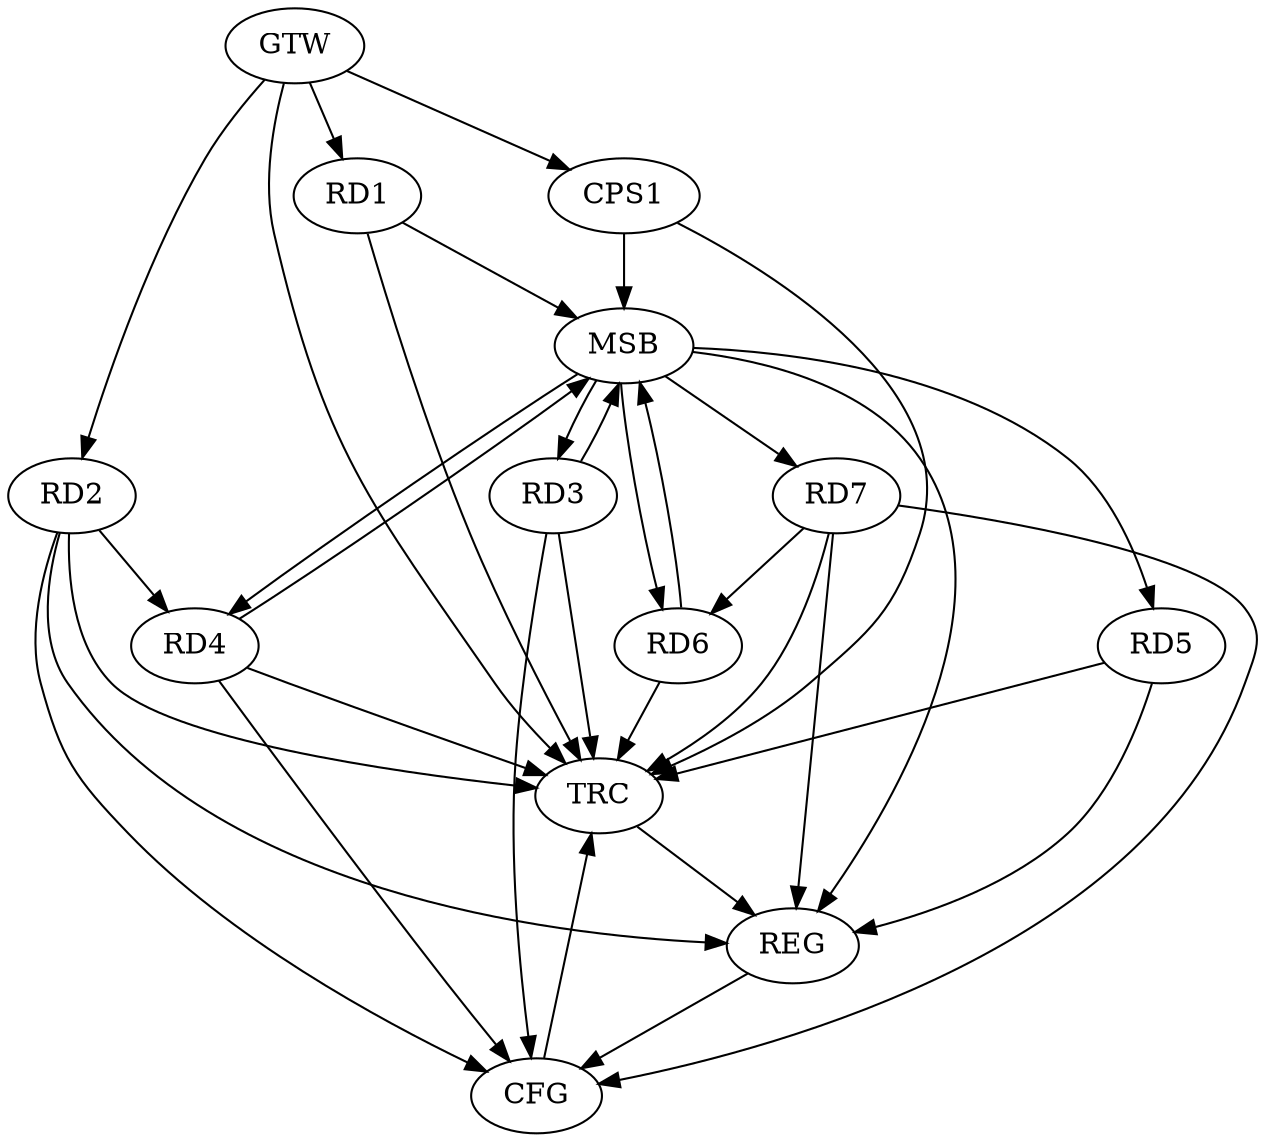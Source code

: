 strict digraph G {
  RD1 [ label="RD1" ];
  RD2 [ label="RD2" ];
  RD3 [ label="RD3" ];
  RD4 [ label="RD4" ];
  RD5 [ label="RD5" ];
  RD6 [ label="RD6" ];
  RD7 [ label="RD7" ];
  CPS1 [ label="CPS1" ];
  GTW [ label="GTW" ];
  REG [ label="REG" ];
  MSB [ label="MSB" ];
  CFG [ label="CFG" ];
  TRC [ label="TRC" ];
  RD2 -> RD4;
  RD7 -> RD6;
  GTW -> RD1;
  GTW -> RD2;
  GTW -> CPS1;
  RD2 -> REG;
  RD5 -> REG;
  RD7 -> REG;
  RD1 -> MSB;
  MSB -> RD7;
  MSB -> REG;
  RD3 -> MSB;
  RD4 -> MSB;
  RD6 -> MSB;
  CPS1 -> MSB;
  MSB -> RD3;
  MSB -> RD4;
  MSB -> RD5;
  MSB -> RD6;
  RD3 -> CFG;
  RD2 -> CFG;
  RD4 -> CFG;
  RD7 -> CFG;
  REG -> CFG;
  RD1 -> TRC;
  RD2 -> TRC;
  RD3 -> TRC;
  RD4 -> TRC;
  RD5 -> TRC;
  RD6 -> TRC;
  RD7 -> TRC;
  CPS1 -> TRC;
  GTW -> TRC;
  CFG -> TRC;
  TRC -> REG;
}
